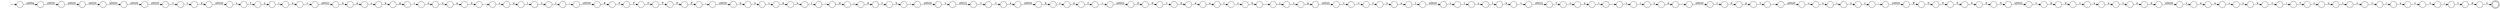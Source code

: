 digraph Automaton {
  rankdir = LR;
  0 [shape=circle,label=""];
  0 -> 160 [label="d"]
  1 [shape=circle,label=""];
  1 -> 11 [label="\u0020"]
  2 [shape=circle,label=""];
  2 -> 78 [label="n"]
  3 [shape=circle,label=""];
  3 -> 94 [label="h"]
  4 [shape=circle,label=""];
  4 -> 118 [label="e"]
  5 [shape=circle,label=""];
  5 -> 57 [label="h"]
  6 [shape=circle,label=""];
  6 -> 80 [label="a"]
  7 [shape=circle,label=""];
  7 -> 8 [label="r"]
  8 [shape=circle,label=""];
  8 -> 100 [label="c"]
  9 [shape=circle,label=""];
  9 -> 60 [label="d"]
  10 [shape=circle,label=""];
  10 -> 147 [label="r"]
  11 [shape=circle,label=""];
  11 -> 51 [label="#"]
  12 [shape=circle,label=""];
  12 -> 9 [label="e"]
  13 [shape=circle,label=""];
  13 -> 140 [label="f"]
  14 [shape=circle,label=""];
  14 -> 95 [label="a"]
  15 [shape=circle,label=""];
  initial [shape=plaintext,label=""];
  initial -> 15
  15 -> 163 [label="\u000a"]
  16 [shape=circle,label=""];
  16 -> 114 [label="d"]
  17 [shape=circle,label=""];
  17 -> 143 [label="v"]
  18 [shape=circle,label=""];
  18 -> 130 [label="\u0022"]
  19 [shape=circle,label=""];
  19 -> 68 [label="\u0022"]
  20 [shape=circle,label=""];
  20 -> 37 [label="A"]
  21 [shape=circle,label=""];
  21 -> 106 [label="F"]
  22 [shape=circle,label=""];
  22 -> 82 [label="\u0020"]
  23 [shape=circle,label=""];
  23 -> 67 [label="h"]
  24 [shape=circle,label=""];
  24 -> 5 [label="t"]
  25 [shape=circle,label=""];
  25 -> 145 [label="f"]
  26 [shape=circle,label=""];
  26 -> 42 [label="0"]
  27 [shape=circle,label=""];
  27 -> 31 [label="0"]
  28 [shape=circle,label=""];
  28 -> 4 [label="l"]
  29 [shape=circle,label=""];
  29 -> 113 [label="e"]
  30 [shape=circle,label=""];
  30 -> 27 [label="0"]
  31 [shape=circle,label=""];
  31 -> 26 [label="0"]
  32 [shape=circle,label=""];
  32 -> 16 [label="n"]
  33 [shape=circle,label=""];
  33 -> 110 [label="w"]
  34 [shape=circle,label=""];
  34 -> 24 [label="d"]
  35 [shape=circle,label=""];
  35 -> 38 [label="."]
  36 [shape=circle,label=""];
  36 -> 13 [label="e"]
  37 [shape=circle,label=""];
  37 -> 17 [label="d"]
  38 [shape=circle,label=""];
  38 -> 52 [label="j"]
  39 [shape=circle,label=""];
  39 -> 124 [label=":"]
  40 [shape=circle,label=""];
  40 -> 66 [label="t"]
  41 [shape=circle,label=""];
  41 -> 116 [label="n"]
  42 [shape=circle,label=""];
  42 -> 109 [label="0"]
  43 [shape=circle,label=""];
  43 -> 121 [label="r"]
  44 [shape=circle,label=""];
  44 -> 133 [label="\u0022"]
  45 [shape=circle,label=""];
  45 -> 65 [label="p"]
  46 [shape=circle,label=""];
  46 -> 21 [label="F"]
  47 [shape=circle,label=""];
  47 -> 146 [label=";"]
  48 [shape=circle,label=""];
  48 -> 30 [label="#"]
  49 [shape=circle,label=""];
  49 -> 134 [label="b"]
  50 [shape=circle,label=""];
  50 -> 155 [label="i"]
  51 [shape=circle,label=""];
  51 -> 142 [label="F"]
  52 [shape=circle,label=""];
  52 -> 97 [label="s"]
  53 [shape=circle,label=""];
  53 -> 135 [label="\u0020"]
  54 [shape=circle,label=""];
  54 -> 154 [label="d"]
  55 [shape=circle,label=""];
  55 -> 25 [label="/"]
  56 [shape=circle,label=""];
  56 -> 123 [label="t"]
  57 [shape=circle,label=""];
  57 -> 96 [label=":"]
  58 [shape=circle,label=""];
  58 -> 105 [label="o"]
  59 [shape=circle,label=""];
  59 -> 14 [label="e"]
  60 [shape=circle,label=""];
  60 -> 107 [label="\u0020"]
  61 [shape=circle,label=""];
  61 -> 102 [label="b"]
  62 [shape=circle,label=""];
  62 -> 153 [label="\u0020"]
  63 [shape=circle,label=""];
  63 -> 156 [label="c"]
  64 [shape=circle,label=""];
  64 -> 92 [label="\u0020"]
  65 [shape=circle,label=""];
  65 -> 138 [label="t"]
  66 [shape=circle,label=""];
  66 -> 76 [label="-"]
  67 [shape=circle,label=""];
  67 -> 36 [label="r"]
  68 [shape=circle,label=""];
  68 -> 115 [label=">"]
  69 [shape=circle,label=""];
  69 -> 144 [label="\u0020"]
  70 [shape=circle,label=""];
  70 -> 139 [label="/"]
  71 [shape=circle,label=""];
  71 -> 70 [label="<"]
  72 [shape=circle,label=""];
  72 -> 61 [label="\u0022"]
  73 [shape=circle,label=""];
  73 -> 111 [label="r"]
  74 [shape=circle,label=""];
  74 -> 77 [label="f"]
  75 [shape=circle,label=""];
  75 -> 89 [label="k"]
  76 [shape=circle,label=""];
  76 -> 50 [label="s"]
  77 [shape=circle,label=""];
  77 -> 2 [label="o"]
  78 [shape=circle,label=""];
  78 -> 69 [label="t"]
  79 [shape=circle,label=""];
  79 -> 149 [label="t"]
  80 [shape=circle,label=""];
  80 -> 23 [label="\u0020"]
  81 [shape=circle,label=""];
  81 -> 79 [label="n"]
  82 [shape=circle,label=""];
  82 -> 136 [label="1"]
  83 [shape=circle,label=""];
  83 -> 72 [label="="]
  84 [shape=circle,label=""];
  84 -> 152 [label=">"]
  85 [shape=circle,label=""];
  85 -> 46 [label="F"]
  86 [shape=circle,label=""];
  86 -> 131 [label="r"]
  87 [shape=circle,label=""];
  87 -> 126 [label="a"]
  88 [shape=circle,label=""];
  88 -> 3 [label="c"]
  89 [shape=circle,label=""];
  89 -> 10 [label="g"]
  90 [shape=circle,label=""];
  90 -> 43 [label="o"]
  91 [shape=circle,label=""];
  91 -> 32 [label="u"]
  92 [shape=circle,label=""];
  92 -> 151 [label="c"]
  93 [shape=circle,label=""];
  93 -> 53 [label="\u0020"]
  94 [shape=circle,label=""];
  94 -> 55 [label="<"]
  95 [shape=circle,label=""];
  95 -> 88 [label="r"]
  96 [shape=circle,label=""];
  96 -> 127 [label="\u0020"]
  97 [shape=circle,label=""];
  97 -> 18 [label="p"]
  98 [shape=circle,label=""];
  98 -> 73 [label="e"]
  99 [shape=circle,label=""];
  99 -> 90 [label="l"]
  100 [shape=circle,label=""];
  100 -> 35 [label="h"]
  101 [shape=circle,label=""];
  101 -> 157 [label="e"]
  102 [shape=circle,label=""];
  102 -> 141 [label="a"]
  103 [shape=circle,label=""];
  103 -> 62 [label="\u0020"]
  104 [shape=circle,label=""];
  104 -> 162 [label="l"]
  105 [shape=circle,label=""];
  105 -> 40 [label="n"]
  106 [shape=circle,label=""];
  106 -> 47 [label="F"]
  107 [shape=circle,label=""];
  107 -> 59 [label="s"]
  108 [shape=circle,label=""];
  108 -> 159 [label="<"]
  109 [shape=circle,label=""];
  109 -> 19 [label="0"]
  110 [shape=circle,label=""];
  110 -> 34 [label="i"]
  111 [shape=circle,label=""];
  111 -> 33 [label="-"]
  112 [shape=circle,label=""];
  112 -> 20 [label="\u0022"]
  113 [shape=circle,label=""];
  113 -> 22 [label=":"]
  114 [shape=circle,label=""];
  114 -> 63 [label="-"]
  115 [shape=circle,label=""];
  115 -> 0 [label="A"]
  116 [shape=circle,label=""];
  116 -> 12 [label="c"]
  117 [shape=circle,label=""];
  117 -> 41 [label="a"]
  118 [shape=circle,label=""];
  118 -> 44 [label="="]
  119 [shape=circle,label=""];
  119 -> 28 [label="y"]
  120 [shape=circle,label=""];
  120 -> 54 [label="t"]
  121 [shape=circle,label=""];
  121 -> 1 [label=":"]
  122 [shape=circle,label=""];
  122 -> 137 [label="o"]
  123 [shape=circle,label=""];
  123 -> 104 [label="y"]
  124 [shape=circle,label=""];
  124 -> 48 [label="\u0020"]
  125 [shape=doublecircle,label=""];
  126 [shape=circle,label=""];
  126 -> 71 [label=">"]
  127 [shape=circle,label=""];
  127 -> 132 [label="1"]
  128 [shape=circle,label=""];
  128 -> 74 [label="<"]
  129 [shape=circle,label=""];
  129 -> 122 [label="l"]
  130 [shape=circle,label=""];
  130 -> 128 [label=">"]
  131 [shape=circle,label=""];
  131 -> 98 [label="d"]
  132 [shape=circle,label=""];
  132 -> 84 [label="\u0022"]
  133 [shape=circle,label=""];
  133 -> 58 [label="f"]
  134 [shape=circle,label=""];
  134 -> 86 [label="o"]
  135 [shape=circle,label=""];
  135 -> 120 [label="<"]
  136 [shape=circle,label=""];
  136 -> 45 [label="0"]
  137 [shape=circle,label=""];
  137 -> 39 [label="r"]
  138 [shape=circle,label=""];
  138 -> 64 [label=";"]
  139 [shape=circle,label=""];
  139 -> 158 [label="t"]
  140 [shape=circle,label=""];
  140 -> 112 [label="="]
  141 [shape=circle,label=""];
  141 -> 75 [label="c"]
  142 [shape=circle,label=""];
  142 -> 85 [label="F"]
  143 [shape=circle,label=""];
  143 -> 101 [label="S"]
  144 [shape=circle,label=""];
  144 -> 148 [label="s"]
  145 [shape=circle,label=""];
  145 -> 81 [label="o"]
  146 [shape=circle,label=""];
  146 -> 49 [label="\u0020"]
  147 [shape=circle,label=""];
  147 -> 91 [label="o"]
  148 [shape=circle,label=""];
  148 -> 119 [label="t"]
  149 [shape=circle,label=""];
  149 -> 108 [label=">"]
  150 [shape=circle,label=""];
  150 -> 56 [label="s"]
  151 [shape=circle,label=""];
  151 -> 129 [label="o"]
  152 [shape=circle,label=""];
  152 -> 6 [label="<"]
  153 [shape=circle,label=""];
  153 -> 93 [label="\u0020"]
  154 [shape=circle,label=""];
  154 -> 150 [label="\u0020"]
  155 [shape=circle,label=""];
  155 -> 29 [label="z"]
  156 [shape=circle,label=""];
  156 -> 99 [label="o"]
  157 [shape=circle,label=""];
  157 -> 7 [label="a"]
  158 [shape=circle,label=""];
  158 -> 161 [label="d"]
  159 [shape=circle,label=""];
  159 -> 87 [label="/"]
  160 [shape=circle,label=""];
  160 -> 117 [label="v"]
  161 [shape=circle,label=""];
  161 -> 125 [label=">"]
  162 [shape=circle,label=""];
  162 -> 83 [label="e"]
  163 [shape=circle,label=""];
  163 -> 103 [label="\u0020"]
}

